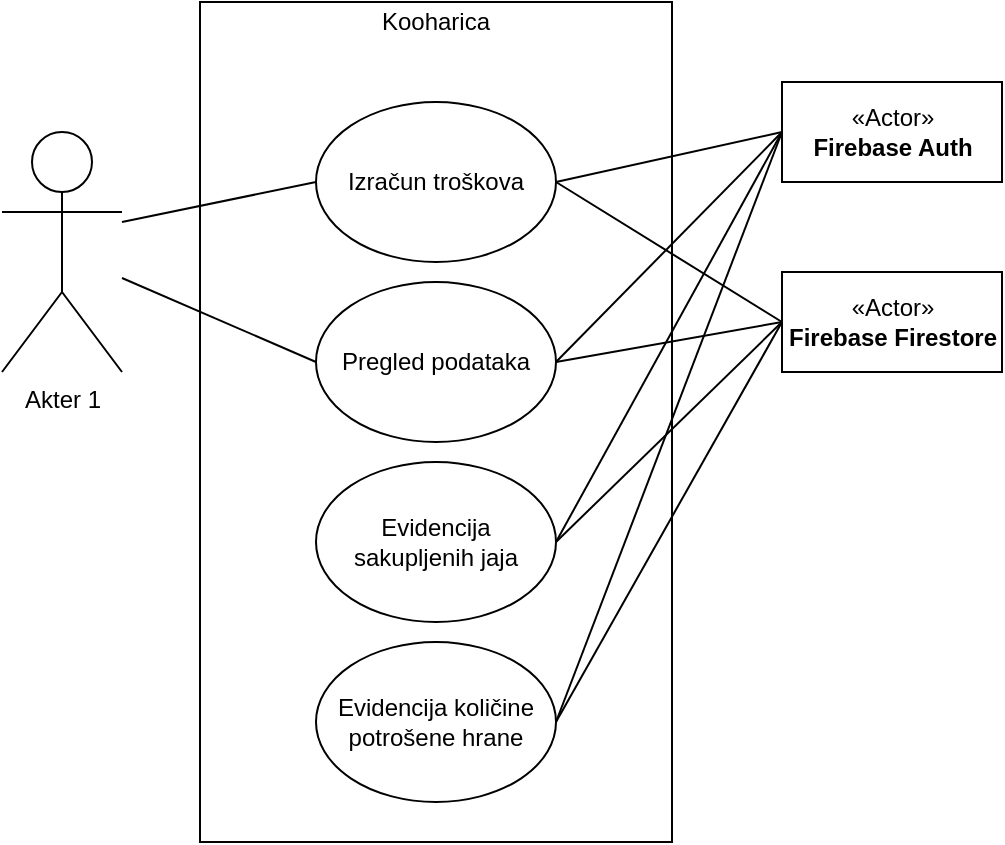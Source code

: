 <mxfile version="14.5.10" type="device"><diagram id="WSlb-377B8OESTIZ7gNn" name="Page-1"><mxGraphModel dx="734" dy="544" grid="1" gridSize="10" guides="1" tooltips="1" connect="1" arrows="1" fold="1" page="1" pageScale="1" pageWidth="827" pageHeight="1169" math="0" shadow="0"><root><mxCell id="0"/><mxCell id="1" parent="0"/><mxCell id="jX7p9ODw6ThJtBg9-2f8-1" value="Akter 1" style="shape=umlActor;verticalLabelPosition=bottom;verticalAlign=top;html=1;" parent="1" vertex="1"><mxGeometry x="310" y="165" width="60" height="120" as="geometry"/></mxCell><mxCell id="jX7p9ODw6ThJtBg9-2f8-2" value="" style="rounded=0;whiteSpace=wrap;html=1;" parent="1" vertex="1"><mxGeometry x="409" y="100" width="236" height="420" as="geometry"/></mxCell><mxCell id="jX7p9ODw6ThJtBg9-2f8-3" value="Kooharica" style="text;html=1;strokeColor=none;fillColor=none;align=center;verticalAlign=middle;whiteSpace=wrap;rounded=0;" parent="1" vertex="1"><mxGeometry x="507" y="100" width="40" height="20" as="geometry"/></mxCell><mxCell id="jX7p9ODw6ThJtBg9-2f8-6" value="Izračun troškova" style="ellipse;whiteSpace=wrap;html=1;" parent="1" vertex="1"><mxGeometry x="467" y="150" width="120" height="80" as="geometry"/></mxCell><mxCell id="jX7p9ODw6ThJtBg9-2f8-7" value="Pregled podataka" style="ellipse;whiteSpace=wrap;html=1;" parent="1" vertex="1"><mxGeometry x="467" y="240" width="120" height="80" as="geometry"/></mxCell><mxCell id="jX7p9ODw6ThJtBg9-2f8-9" value="«Actor»&lt;br&gt;&lt;b&gt;Firebase Auth&lt;/b&gt;" style="html=1;" parent="1" vertex="1"><mxGeometry x="700" y="140" width="110" height="50" as="geometry"/></mxCell><mxCell id="jX7p9ODw6ThJtBg9-2f8-10" value="«Actor»&lt;br&gt;&lt;b&gt;Firebase Firestore&lt;/b&gt;" style="html=1;" parent="1" vertex="1"><mxGeometry x="700" y="235" width="110" height="50" as="geometry"/></mxCell><mxCell id="jX7p9ODw6ThJtBg9-2f8-11" value="" style="endArrow=none;html=1;entryX=0;entryY=0.5;entryDx=0;entryDy=0;" parent="1" target="jX7p9ODw6ThJtBg9-2f8-6" edge="1"><mxGeometry width="50" height="50" relative="1" as="geometry"><mxPoint x="370" y="210" as="sourcePoint"/><mxPoint x="420" y="160" as="targetPoint"/></mxGeometry></mxCell><mxCell id="jX7p9ODw6ThJtBg9-2f8-12" value="" style="endArrow=none;html=1;entryX=0;entryY=0.5;entryDx=0;entryDy=0;exitX=1;exitY=0.5;exitDx=0;exitDy=0;" parent="1" source="jX7p9ODw6ThJtBg9-2f8-6" target="jX7p9ODw6ThJtBg9-2f8-9" edge="1"><mxGeometry width="50" height="50" relative="1" as="geometry"><mxPoint x="380" y="220" as="sourcePoint"/><mxPoint x="482" y="200" as="targetPoint"/></mxGeometry></mxCell><mxCell id="jX7p9ODw6ThJtBg9-2f8-13" value="" style="endArrow=none;html=1;entryX=0;entryY=0.5;entryDx=0;entryDy=0;" parent="1" source="jX7p9ODw6ThJtBg9-2f8-1" target="jX7p9ODw6ThJtBg9-2f8-7" edge="1"><mxGeometry width="50" height="50" relative="1" as="geometry"><mxPoint x="390" y="230" as="sourcePoint"/><mxPoint x="492" y="210" as="targetPoint"/></mxGeometry></mxCell><mxCell id="jX7p9ODw6ThJtBg9-2f8-14" value="" style="endArrow=none;html=1;entryX=0;entryY=0.5;entryDx=0;entryDy=0;exitX=1;exitY=0.5;exitDx=0;exitDy=0;" parent="1" source="jX7p9ODw6ThJtBg9-2f8-7" target="jX7p9ODw6ThJtBg9-2f8-10" edge="1"><mxGeometry width="50" height="50" relative="1" as="geometry"><mxPoint x="400" y="240" as="sourcePoint"/><mxPoint x="502" y="220" as="targetPoint"/></mxGeometry></mxCell><mxCell id="jX7p9ODw6ThJtBg9-2f8-15" value="" style="endArrow=none;html=1;entryX=0;entryY=0.5;entryDx=0;entryDy=0;exitX=1;exitY=0.5;exitDx=0;exitDy=0;" parent="1" source="jX7p9ODw6ThJtBg9-2f8-7" target="jX7p9ODw6ThJtBg9-2f8-9" edge="1"><mxGeometry width="50" height="50" relative="1" as="geometry"><mxPoint x="410" y="250" as="sourcePoint"/><mxPoint x="512" y="230" as="targetPoint"/></mxGeometry></mxCell><mxCell id="jX7p9ODw6ThJtBg9-2f8-16" value="" style="endArrow=none;html=1;entryX=0;entryY=0.5;entryDx=0;entryDy=0;exitX=1;exitY=0.5;exitDx=0;exitDy=0;" parent="1" source="jX7p9ODw6ThJtBg9-2f8-6" target="jX7p9ODw6ThJtBg9-2f8-10" edge="1"><mxGeometry width="50" height="50" relative="1" as="geometry"><mxPoint x="420" y="260" as="sourcePoint"/><mxPoint x="522" y="240" as="targetPoint"/></mxGeometry></mxCell><mxCell id="ucBe60L_2Qvl-A03Opd0-1" value="Evidencija sakupljenih jaja" style="ellipse;whiteSpace=wrap;html=1;" vertex="1" parent="1"><mxGeometry x="467" y="330" width="120" height="80" as="geometry"/></mxCell><mxCell id="ucBe60L_2Qvl-A03Opd0-2" value="Evidencija količine potrošene hrane" style="ellipse;whiteSpace=wrap;html=1;" vertex="1" parent="1"><mxGeometry x="467" y="420" width="120" height="80" as="geometry"/></mxCell><mxCell id="ucBe60L_2Qvl-A03Opd0-3" value="" style="endArrow=none;html=1;entryX=0;entryY=0.5;entryDx=0;entryDy=0;exitX=1;exitY=0.5;exitDx=0;exitDy=0;" edge="1" parent="1" source="ucBe60L_2Qvl-A03Opd0-1" target="jX7p9ODw6ThJtBg9-2f8-9"><mxGeometry width="50" height="50" relative="1" as="geometry"><mxPoint x="597" y="290" as="sourcePoint"/><mxPoint x="710" y="175" as="targetPoint"/></mxGeometry></mxCell><mxCell id="ucBe60L_2Qvl-A03Opd0-4" value="" style="endArrow=none;html=1;entryX=0;entryY=0.5;entryDx=0;entryDy=0;exitX=1;exitY=0.5;exitDx=0;exitDy=0;" edge="1" parent="1" source="ucBe60L_2Qvl-A03Opd0-2" target="jX7p9ODw6ThJtBg9-2f8-9"><mxGeometry width="50" height="50" relative="1" as="geometry"><mxPoint x="597" y="380" as="sourcePoint"/><mxPoint x="710" y="175" as="targetPoint"/></mxGeometry></mxCell><mxCell id="ucBe60L_2Qvl-A03Opd0-5" value="" style="endArrow=none;html=1;entryX=0;entryY=0.5;entryDx=0;entryDy=0;exitX=1;exitY=0.5;exitDx=0;exitDy=0;" edge="1" parent="1" source="ucBe60L_2Qvl-A03Opd0-1" target="jX7p9ODw6ThJtBg9-2f8-10"><mxGeometry width="50" height="50" relative="1" as="geometry"><mxPoint x="607" y="390" as="sourcePoint"/><mxPoint x="720" y="185" as="targetPoint"/></mxGeometry></mxCell><mxCell id="ucBe60L_2Qvl-A03Opd0-6" value="" style="endArrow=none;html=1;entryX=0;entryY=0.5;entryDx=0;entryDy=0;exitX=1;exitY=0.5;exitDx=0;exitDy=0;" edge="1" parent="1" source="ucBe60L_2Qvl-A03Opd0-2" target="jX7p9ODw6ThJtBg9-2f8-10"><mxGeometry width="50" height="50" relative="1" as="geometry"><mxPoint x="597" y="380" as="sourcePoint"/><mxPoint x="710" y="270" as="targetPoint"/></mxGeometry></mxCell></root></mxGraphModel></diagram></mxfile>